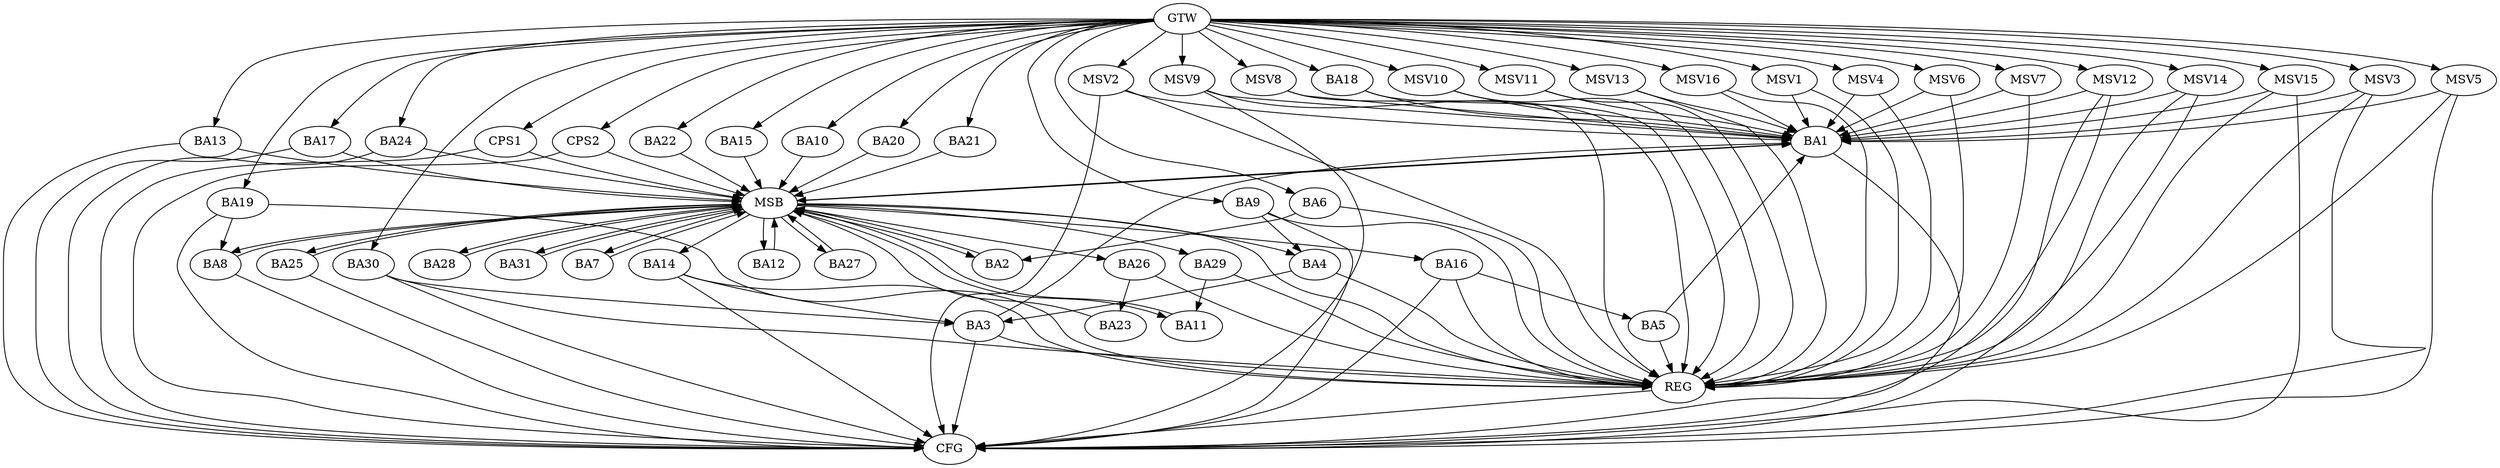 strict digraph G {
  BA1 [ label="BA1" ];
  BA2 [ label="BA2" ];
  BA3 [ label="BA3" ];
  BA4 [ label="BA4" ];
  BA5 [ label="BA5" ];
  BA6 [ label="BA6" ];
  BA7 [ label="BA7" ];
  BA8 [ label="BA8" ];
  BA9 [ label="BA9" ];
  BA10 [ label="BA10" ];
  BA11 [ label="BA11" ];
  BA12 [ label="BA12" ];
  BA13 [ label="BA13" ];
  BA14 [ label="BA14" ];
  BA15 [ label="BA15" ];
  BA16 [ label="BA16" ];
  BA17 [ label="BA17" ];
  BA18 [ label="BA18" ];
  BA19 [ label="BA19" ];
  BA20 [ label="BA20" ];
  BA21 [ label="BA21" ];
  BA22 [ label="BA22" ];
  BA23 [ label="BA23" ];
  BA24 [ label="BA24" ];
  BA25 [ label="BA25" ];
  BA26 [ label="BA26" ];
  BA27 [ label="BA27" ];
  BA28 [ label="BA28" ];
  BA29 [ label="BA29" ];
  BA30 [ label="BA30" ];
  BA31 [ label="BA31" ];
  CPS1 [ label="CPS1" ];
  CPS2 [ label="CPS2" ];
  GTW [ label="GTW" ];
  REG [ label="REG" ];
  MSB [ label="MSB" ];
  CFG [ label="CFG" ];
  MSV1 [ label="MSV1" ];
  MSV2 [ label="MSV2" ];
  MSV3 [ label="MSV3" ];
  MSV4 [ label="MSV4" ];
  MSV5 [ label="MSV5" ];
  MSV6 [ label="MSV6" ];
  MSV7 [ label="MSV7" ];
  MSV8 [ label="MSV8" ];
  MSV9 [ label="MSV9" ];
  MSV10 [ label="MSV10" ];
  MSV11 [ label="MSV11" ];
  MSV12 [ label="MSV12" ];
  MSV13 [ label="MSV13" ];
  MSV14 [ label="MSV14" ];
  MSV15 [ label="MSV15" ];
  MSV16 [ label="MSV16" ];
  BA3 -> BA1;
  BA4 -> BA3;
  BA5 -> BA1;
  BA6 -> BA2;
  BA9 -> BA4;
  BA14 -> BA3;
  BA16 -> BA5;
  BA18 -> BA1;
  BA19 -> BA8;
  BA26 -> BA23;
  BA29 -> BA11;
  BA30 -> BA3;
  GTW -> BA6;
  GTW -> BA9;
  GTW -> BA10;
  GTW -> BA13;
  GTW -> BA15;
  GTW -> BA17;
  GTW -> BA18;
  GTW -> BA19;
  GTW -> BA20;
  GTW -> BA21;
  GTW -> BA22;
  GTW -> BA24;
  GTW -> BA30;
  GTW -> CPS1;
  GTW -> CPS2;
  BA3 -> REG;
  BA4 -> REG;
  BA5 -> REG;
  BA6 -> REG;
  BA9 -> REG;
  BA14 -> REG;
  BA16 -> REG;
  BA18 -> REG;
  BA19 -> REG;
  BA26 -> REG;
  BA29 -> REG;
  BA30 -> REG;
  BA1 -> MSB;
  MSB -> BA2;
  MSB -> REG;
  BA2 -> MSB;
  MSB -> BA1;
  BA7 -> MSB;
  BA8 -> MSB;
  MSB -> BA7;
  BA10 -> MSB;
  MSB -> BA4;
  BA11 -> MSB;
  BA12 -> MSB;
  BA13 -> MSB;
  BA15 -> MSB;
  BA17 -> MSB;
  MSB -> BA12;
  BA20 -> MSB;
  MSB -> BA8;
  BA21 -> MSB;
  BA22 -> MSB;
  BA23 -> MSB;
  BA24 -> MSB;
  MSB -> BA11;
  BA25 -> MSB;
  BA27 -> MSB;
  MSB -> BA16;
  BA28 -> MSB;
  MSB -> BA27;
  BA31 -> MSB;
  CPS1 -> MSB;
  MSB -> BA25;
  MSB -> BA14;
  MSB -> BA26;
  CPS2 -> MSB;
  MSB -> BA31;
  MSB -> BA28;
  MSB -> BA29;
  BA19 -> CFG;
  BA3 -> CFG;
  BA8 -> CFG;
  CPS1 -> CFG;
  BA30 -> CFG;
  BA9 -> CFG;
  BA1 -> CFG;
  CPS2 -> CFG;
  BA17 -> CFG;
  BA13 -> CFG;
  BA24 -> CFG;
  BA16 -> CFG;
  BA14 -> CFG;
  BA25 -> CFG;
  REG -> CFG;
  MSV1 -> BA1;
  MSV2 -> BA1;
  MSV3 -> BA1;
  MSV4 -> BA1;
  MSV5 -> BA1;
  MSV6 -> BA1;
  GTW -> MSV1;
  MSV1 -> REG;
  GTW -> MSV2;
  MSV2 -> REG;
  MSV2 -> CFG;
  GTW -> MSV3;
  MSV3 -> REG;
  MSV3 -> CFG;
  GTW -> MSV4;
  MSV4 -> REG;
  GTW -> MSV5;
  MSV5 -> REG;
  MSV5 -> CFG;
  GTW -> MSV6;
  MSV6 -> REG;
  MSV7 -> BA1;
  GTW -> MSV7;
  MSV7 -> REG;
  MSV8 -> BA1;
  GTW -> MSV8;
  MSV8 -> REG;
  MSV9 -> BA1;
  MSV10 -> BA1;
  GTW -> MSV9;
  MSV9 -> REG;
  MSV9 -> CFG;
  GTW -> MSV10;
  MSV10 -> REG;
  MSV11 -> BA1;
  MSV12 -> BA1;
  GTW -> MSV11;
  MSV11 -> REG;
  GTW -> MSV12;
  MSV12 -> REG;
  MSV12 -> CFG;
  MSV13 -> BA1;
  MSV14 -> BA1;
  GTW -> MSV13;
  MSV13 -> REG;
  GTW -> MSV14;
  MSV14 -> REG;
  MSV14 -> CFG;
  MSV15 -> BA1;
  MSV16 -> BA1;
  GTW -> MSV15;
  MSV15 -> REG;
  MSV15 -> CFG;
  GTW -> MSV16;
  MSV16 -> REG;
}
